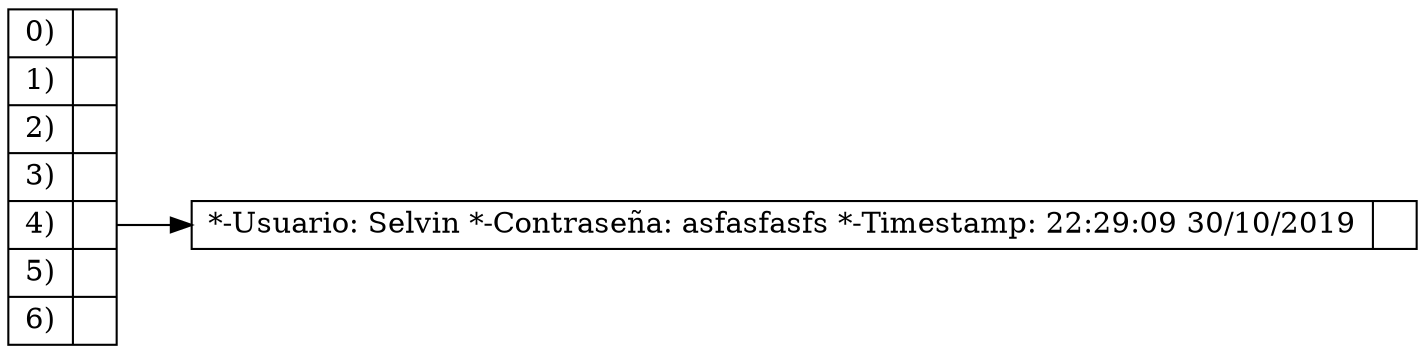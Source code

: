 digraph Pila { 
   rankdir=LR;
   node [shape=record,width=.1,height=.1];
   N0 [label = "{0)|<fl0>} |{1)|<fl1>} |{2)|<fl2>} |{3)|<fl3>} |{4)|<fl4>} |{5)|<fl5>} |{6)|<fl6>} "];
N5[label = "{<n> *-Usuario: Selvin     *-Contraseña: asfasfasfs     *-Timestamp: 22:29:09 30/10/2019|<p> }"];
N0:fl4 -> N5:n; 
}
